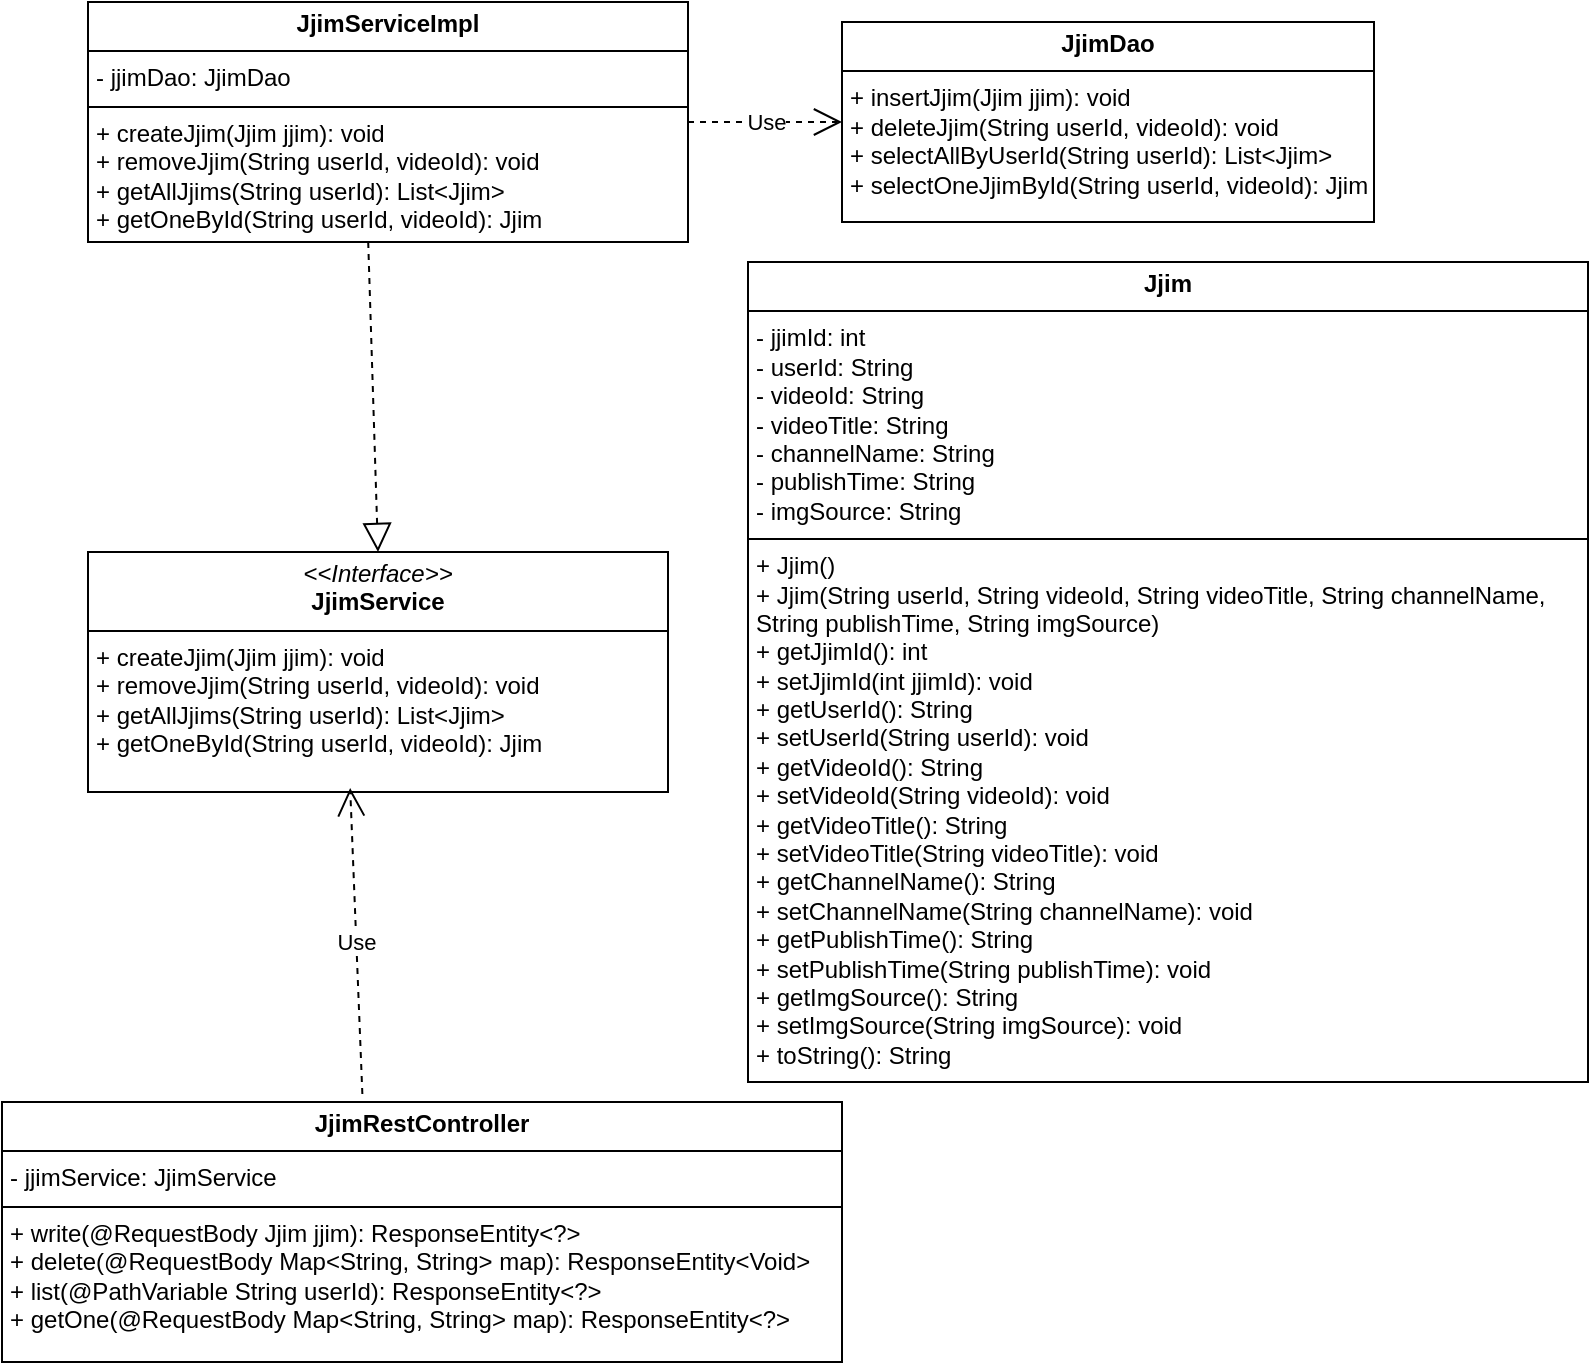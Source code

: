 <mxfile version="24.4.6" type="device">
  <diagram id="C5RBs43oDa-KdzZeNtuy" name="Page-1">
    <mxGraphModel dx="1064" dy="843" grid="1" gridSize="10" guides="1" tooltips="1" connect="1" arrows="1" fold="1" page="1" pageScale="1" pageWidth="827" pageHeight="1169" math="0" shadow="0">
      <root>
        <mxCell id="WIyWlLk6GJQsqaUBKTNV-0" />
        <mxCell id="WIyWlLk6GJQsqaUBKTNV-1" parent="WIyWlLk6GJQsqaUBKTNV-0" />
        <mxCell id="fT-lklPn8G5hOa_dggbo-19" value="&lt;p style=&quot;margin:0px;margin-top:4px;text-align:center;&quot;&gt;&lt;i&gt;&amp;lt;&amp;lt;Interface&amp;gt;&amp;gt;&lt;/i&gt;&lt;br&gt;&lt;span style=&quot;font-weight: 700; text-wrap: nowrap;&quot;&gt;Jjim&lt;/span&gt;&lt;b&gt;Service&lt;/b&gt;&lt;/p&gt;&lt;hr size=&quot;1&quot; style=&quot;border-style:solid;&quot;&gt;&lt;p style=&quot;margin:0px;margin-left:4px;&quot;&gt;&lt;/p&gt;&lt;p style=&quot;margin:0px;margin-left:4px;&quot;&gt;+ createJjim(Jjim jjim): void&lt;/p&gt;&lt;p style=&quot;margin:0px;margin-left:4px;&quot;&gt;+ removeJjim(String userId, videoId): void&lt;/p&gt;&lt;p style=&quot;margin:0px;margin-left:4px;&quot;&gt;+ getAllJjims(String userId): List&amp;lt;Jjim&amp;gt;&lt;/p&gt;&lt;p style=&quot;margin:0px;margin-left:4px;&quot;&gt;+ getOneById(String userId, videoId): Jjim&lt;/p&gt;" style="verticalAlign=top;align=left;overflow=fill;html=1;whiteSpace=wrap;" parent="WIyWlLk6GJQsqaUBKTNV-1" vertex="1">
          <mxGeometry x="70" y="305" width="290" height="120" as="geometry" />
        </mxCell>
        <mxCell id="fT-lklPn8G5hOa_dggbo-30" value="&lt;p style=&quot;margin:0px;margin-top:4px;text-align:center;&quot;&gt;&lt;span style=&quot;font-weight: 700; text-wrap: nowrap; background-color: initial;&quot;&gt;Jjim&lt;/span&gt;&lt;span style=&quot;font-weight: 700; text-wrap: nowrap;&quot;&gt;Dao&lt;/span&gt;&lt;br&gt;&lt;/p&gt;&lt;hr size=&quot;1&quot; style=&quot;border-style:solid;&quot;&gt;&lt;p style=&quot;margin:0px;margin-left:4px;&quot;&gt;&lt;/p&gt;&lt;p style=&quot;margin:0px;margin-left:4px;&quot;&gt;+ insertJjim(Jjim jjim): void&lt;/p&gt;&lt;p style=&quot;margin:0px;margin-left:4px;&quot;&gt;+ deleteJjim(String userId, videoId): void&lt;/p&gt;&lt;p style=&quot;margin:0px;margin-left:4px;&quot;&gt;+ selectAllByUserId(String userId): List&amp;lt;Jjim&amp;gt;&lt;/p&gt;&lt;p style=&quot;margin:0px;margin-left:4px;&quot;&gt;+ selectOneJjimById(String userId, videoId): Jjim&lt;/p&gt;" style="verticalAlign=top;align=left;overflow=fill;html=1;whiteSpace=wrap;" parent="WIyWlLk6GJQsqaUBKTNV-1" vertex="1">
          <mxGeometry x="447" y="40" width="266" height="100" as="geometry" />
        </mxCell>
        <mxCell id="fT-lklPn8G5hOa_dggbo-31" value="&lt;p style=&quot;margin:0px;margin-top:4px;text-align:center;&quot;&gt;&lt;span style=&quot;font-weight: 700; text-wrap: nowrap; background-color: initial;&quot;&gt;Jjim&lt;/span&gt;&lt;span style=&quot;font-weight: 700; text-wrap: nowrap;&quot;&gt;ServiceImpl&lt;/span&gt;&lt;br&gt;&lt;/p&gt;&lt;hr size=&quot;1&quot; style=&quot;border-style:solid;&quot;&gt;&lt;p style=&quot;margin:0px;margin-left:4px;&quot;&gt;- jjimDao: JjimDao&lt;/p&gt;&lt;hr size=&quot;1&quot; style=&quot;border-style:solid;&quot;&gt;&lt;p style=&quot;margin:0px;margin-left:4px;&quot;&gt;+ createJjim(Jjim jjim): void&lt;/p&gt;&lt;p style=&quot;margin:0px;margin-left:4px;&quot;&gt;+ removeJjim(String userId, videoId): void&lt;/p&gt;&lt;p style=&quot;margin:0px;margin-left:4px;&quot;&gt;+ getAllJjims(String userId): List&amp;lt;Jjim&amp;gt;&lt;/p&gt;&lt;p style=&quot;margin:0px;margin-left:4px;&quot;&gt;+ getOneById(String userId, videoId): Jjim&lt;/p&gt;" style="verticalAlign=top;align=left;overflow=fill;html=1;whiteSpace=wrap;" parent="WIyWlLk6GJQsqaUBKTNV-1" vertex="1">
          <mxGeometry x="70" y="30" width="300" height="120" as="geometry" />
        </mxCell>
        <mxCell id="fT-lklPn8G5hOa_dggbo-32" value="&lt;p style=&quot;margin:0px;margin-top:4px;text-align:center;&quot;&gt;&lt;span style=&quot;font-weight: 700; text-wrap: nowrap; background-color: initial;&quot;&gt;Jjim&lt;/span&gt;&lt;span style=&quot;font-weight: 700; text-wrap: nowrap;&quot;&gt;RestController&lt;/span&gt;&lt;br&gt;&lt;/p&gt;&lt;hr size=&quot;1&quot; style=&quot;border-style:solid;&quot;&gt;&lt;p style=&quot;margin:0px;margin-left:4px;&quot;&gt;- jjimService: JjimService&lt;/p&gt;&lt;hr size=&quot;1&quot; style=&quot;border-style:solid;&quot;&gt;&lt;p style=&quot;margin:0px;margin-left:4px;&quot;&gt;+ write(@RequestBody Jjim jjim): ResponseEntity&amp;lt;?&amp;gt;&lt;/p&gt;&lt;p style=&quot;margin:0px;margin-left:4px;&quot;&gt;+ delete(@RequestBody Map&amp;lt;String, String&amp;gt; map): ResponseEntity&amp;lt;Void&amp;gt;&lt;/p&gt;&lt;p style=&quot;margin:0px;margin-left:4px;&quot;&gt;+ list(@PathVariable String userId): ResponseEntity&amp;lt;?&amp;gt;&lt;/p&gt;&lt;p style=&quot;margin:0px;margin-left:4px;&quot;&gt;+ getOne(@RequestBody Map&amp;lt;String, String&amp;gt; map): ResponseEntity&amp;lt;?&amp;gt;&lt;/p&gt;&lt;div&gt;&lt;br&gt;&lt;/div&gt;" style="verticalAlign=top;align=left;overflow=fill;html=1;whiteSpace=wrap;" parent="WIyWlLk6GJQsqaUBKTNV-1" vertex="1">
          <mxGeometry x="27" y="580" width="420" height="130" as="geometry" />
        </mxCell>
        <mxCell id="Errzl_HVJ386kUkwn9E0-0" value="&lt;p style=&quot;margin:0px;margin-top:4px;text-align:center;&quot;&gt;&lt;span style=&quot;font-weight: 700; text-wrap: nowrap; background-color: initial;&quot;&gt;Jjim&lt;/span&gt;&lt;br&gt;&lt;/p&gt;&lt;hr size=&quot;1&quot; style=&quot;border-style:solid;&quot;&gt;&lt;p style=&quot;margin: 0px 0px 0px 4px;&quot;&gt;- jjimId: int&lt;/p&gt;&lt;p style=&quot;margin: 0px 0px 0px 4px;&quot;&gt;- userId: String&lt;/p&gt;&lt;p style=&quot;margin: 0px 0px 0px 4px;&quot;&gt;- videoId: String&lt;/p&gt;&lt;p style=&quot;margin: 0px 0px 0px 4px;&quot;&gt;- videoTitle: String&lt;/p&gt;&lt;p style=&quot;margin: 0px 0px 0px 4px;&quot;&gt;- channelName: String&lt;/p&gt;&lt;p style=&quot;margin: 0px 0px 0px 4px;&quot;&gt;- publishTime: String&lt;/p&gt;&lt;p style=&quot;margin: 0px 0px 0px 4px;&quot;&gt;- imgSource: String&lt;/p&gt;&lt;hr size=&quot;1&quot; style=&quot;border-style:solid;&quot;&gt;&lt;p style=&quot;margin:0px;margin-left:4px;&quot;&gt;+ Jjim()&lt;/p&gt;&lt;p style=&quot;margin:0px;margin-left:4px;&quot;&gt;+ Jjim(String userId, String videoId, String videoTitle, String channelName, String publishTime, String imgSource)&lt;/p&gt;&lt;p style=&quot;margin:0px;margin-left:4px;&quot;&gt;+ getJjimId(): int&lt;/p&gt;&lt;p style=&quot;margin:0px;margin-left:4px;&quot;&gt;+ setJjimId(int jjimId): void&lt;/p&gt;&lt;p style=&quot;margin:0px;margin-left:4px;&quot;&gt;+ getUserId(): String&lt;/p&gt;&lt;p style=&quot;margin:0px;margin-left:4px;&quot;&gt;+ setUserId(String userId): void&lt;/p&gt;&lt;p style=&quot;margin:0px;margin-left:4px;&quot;&gt;+ getVideoId(): String&lt;/p&gt;&lt;p style=&quot;margin:0px;margin-left:4px;&quot;&gt;+ setVideoId(String videoId): void&lt;/p&gt;&lt;p style=&quot;margin:0px;margin-left:4px;&quot;&gt;+ getVideoTitle(): String&lt;/p&gt;&lt;p style=&quot;margin:0px;margin-left:4px;&quot;&gt;+ setVideoTitle(String videoTitle): void&lt;/p&gt;&lt;p style=&quot;margin:0px;margin-left:4px;&quot;&gt;+ getChannelName(): String&lt;/p&gt;&lt;p style=&quot;margin:0px;margin-left:4px;&quot;&gt;+ setChannelName(String channelName): void&lt;/p&gt;&lt;p style=&quot;margin:0px;margin-left:4px;&quot;&gt;+ getPublishTime(): String&lt;/p&gt;&lt;p style=&quot;margin:0px;margin-left:4px;&quot;&gt;+ setPublishTime(String publishTime): void&lt;/p&gt;&lt;p style=&quot;margin:0px;margin-left:4px;&quot;&gt;+ getImgSource(): String&lt;/p&gt;&lt;p style=&quot;margin:0px;margin-left:4px;&quot;&gt;+ setImgSource(String imgSource): void&lt;/p&gt;&lt;p style=&quot;margin:0px;margin-left:4px;&quot;&gt;+ toString(): String&lt;/p&gt;&lt;div&gt;&lt;br&gt;&lt;/div&gt;&lt;div&gt;&lt;br&gt;&lt;/div&gt;" style="verticalAlign=top;align=left;overflow=fill;html=1;whiteSpace=wrap;" parent="WIyWlLk6GJQsqaUBKTNV-1" vertex="1">
          <mxGeometry x="400" y="160" width="420" height="410" as="geometry" />
        </mxCell>
        <mxCell id="Errzl_HVJ386kUkwn9E0-2" value="" style="endArrow=block;dashed=1;endFill=0;endSize=12;html=1;rounded=0;exitX=0.467;exitY=1;exitDx=0;exitDy=0;exitPerimeter=0;entryX=0.5;entryY=0;entryDx=0;entryDy=0;" parent="WIyWlLk6GJQsqaUBKTNV-1" source="fT-lklPn8G5hOa_dggbo-31" target="fT-lklPn8G5hOa_dggbo-19" edge="1">
          <mxGeometry width="160" relative="1" as="geometry">
            <mxPoint x="330" y="230" as="sourcePoint" />
            <mxPoint x="200" y="330" as="targetPoint" />
          </mxGeometry>
        </mxCell>
        <mxCell id="SiVZ_N9hYlsO0vc2wJrz-0" value="Use" style="endArrow=open;endSize=12;dashed=1;html=1;rounded=0;exitX=1;exitY=0.5;exitDx=0;exitDy=0;entryX=0;entryY=0.5;entryDx=0;entryDy=0;" edge="1" parent="WIyWlLk6GJQsqaUBKTNV-1" source="fT-lklPn8G5hOa_dggbo-31" target="fT-lklPn8G5hOa_dggbo-30">
          <mxGeometry width="160" relative="1" as="geometry">
            <mxPoint x="178" y="40" as="sourcePoint" />
            <mxPoint x="288" y="24" as="targetPoint" />
          </mxGeometry>
        </mxCell>
        <mxCell id="SiVZ_N9hYlsO0vc2wJrz-2" value="Use" style="endArrow=open;endSize=12;dashed=1;html=1;rounded=0;exitX=0.429;exitY=-0.031;exitDx=0;exitDy=0;entryX=0.452;entryY=0.983;entryDx=0;entryDy=0;exitPerimeter=0;entryPerimeter=0;" edge="1" parent="WIyWlLk6GJQsqaUBKTNV-1" source="fT-lklPn8G5hOa_dggbo-32" target="fT-lklPn8G5hOa_dggbo-19">
          <mxGeometry width="160" relative="1" as="geometry">
            <mxPoint x="198.5" y="530" as="sourcePoint" />
            <mxPoint x="275.5" y="530" as="targetPoint" />
          </mxGeometry>
        </mxCell>
      </root>
    </mxGraphModel>
  </diagram>
</mxfile>
